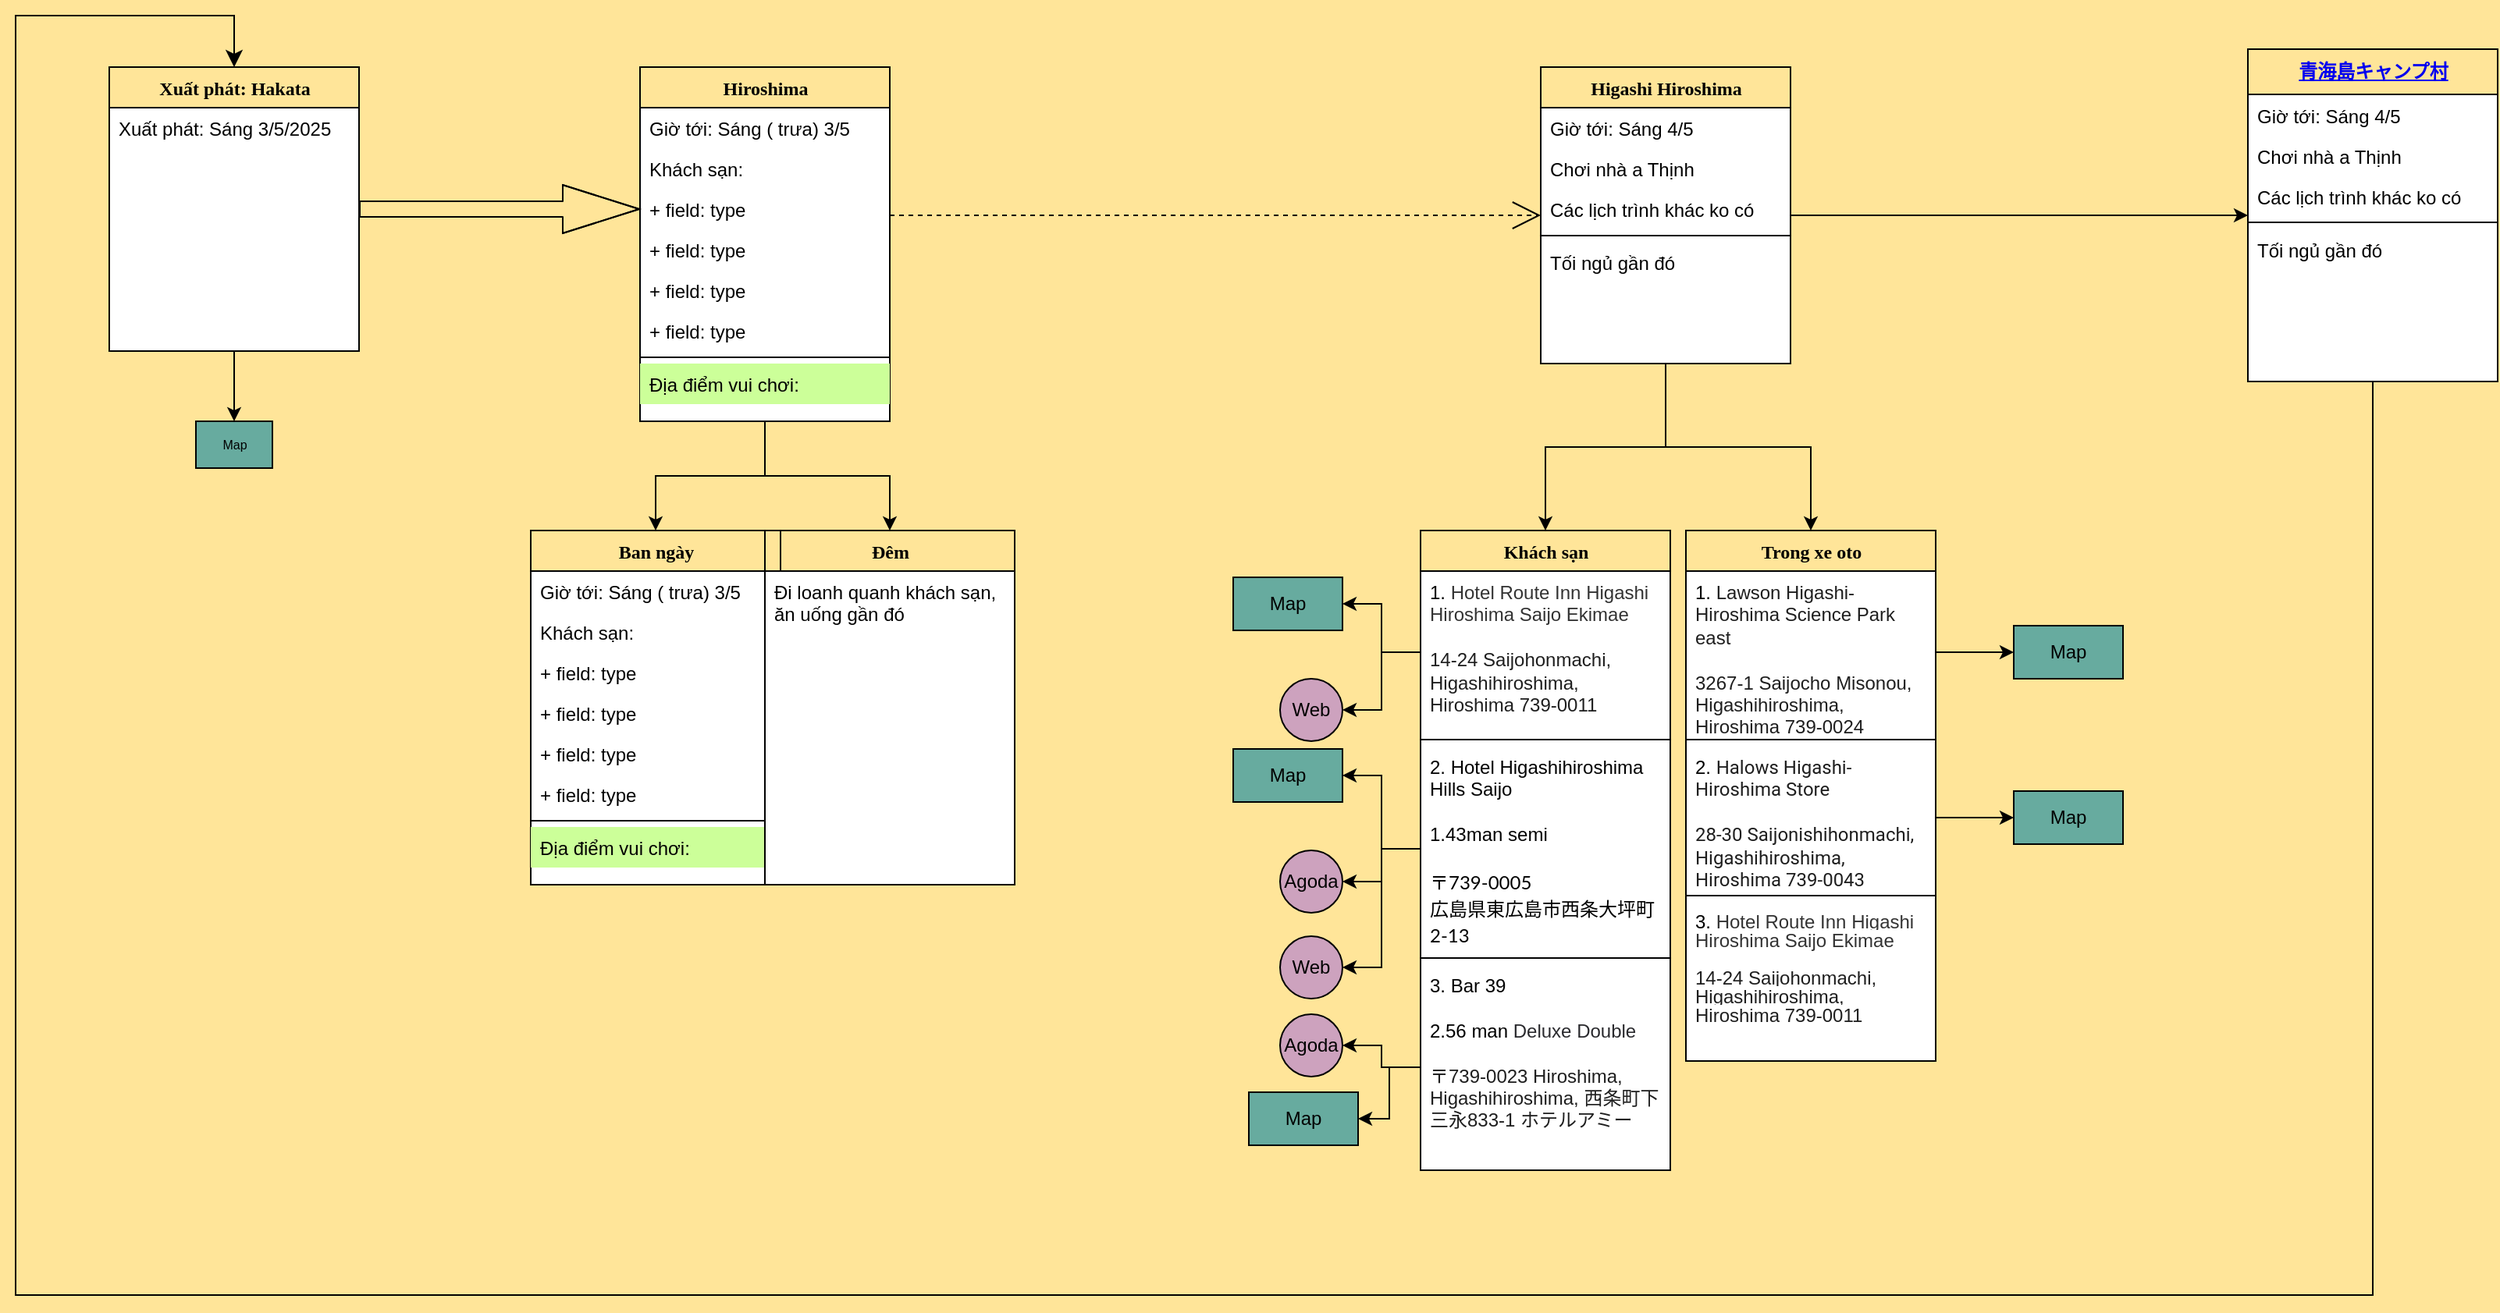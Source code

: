 <mxfile version="26.2.14">
  <diagram name="Page-1" id="9f46799a-70d6-7492-0946-bef42562c5a5">
    <mxGraphModel dx="1568" dy="2512" grid="1" gridSize="10" guides="1" tooltips="1" connect="1" arrows="1" fold="1" page="1" pageScale="1" pageWidth="1654" pageHeight="1169" background="#FFE599" math="0" shadow="0">
      <root>
        <mxCell id="0" />
        <mxCell id="1" parent="0" />
        <mxCell id="JoN7KsLRaaK6xxKw_jyw-68" value="" style="edgeStyle=orthogonalEdgeStyle;rounded=0;orthogonalLoop=1;jettySize=auto;html=1;entryX=0.5;entryY=1;entryDx=0;entryDy=0;" parent="1" source="78961159f06e98e8-17" target="JoN7KsLRaaK6xxKw_jyw-71" edge="1">
          <mxGeometry relative="1" as="geometry">
            <mxPoint x="-59.947" y="406" as="targetPoint" />
            <Array as="points">
              <mxPoint x="170" y="300" />
              <mxPoint x="170" y="300" />
            </Array>
          </mxGeometry>
        </mxCell>
        <mxCell id="78961159f06e98e8-17" value="Xuất phát: Hakata" style="swimlane;html=1;fontStyle=1;align=center;verticalAlign=top;childLayout=stackLayout;horizontal=1;startSize=26;horizontalStack=0;resizeParent=1;resizeLast=0;collapsible=1;marginBottom=0;swimlaneFillColor=#ffffff;rounded=0;shadow=0;comic=0;labelBackgroundColor=none;strokeWidth=1;fillColor=none;fontFamily=Verdana;fontSize=12" parent="1" vertex="1">
          <mxGeometry x="90" y="83" width="160" height="182" as="geometry" />
        </mxCell>
        <mxCell id="78961159f06e98e8-21" value="Xuất phát: Sáng 3/5/2025" style="text;html=1;strokeColor=none;fillColor=none;align=left;verticalAlign=top;spacingLeft=4;spacingRight=4;whiteSpace=wrap;overflow=hidden;rotatable=0;points=[[0,0.5],[1,0.5]];portConstraint=eastwest;" parent="78961159f06e98e8-17" vertex="1">
          <mxGeometry y="26" width="160" height="26" as="geometry" />
        </mxCell>
        <mxCell id="78961159f06e98e8-122" style="edgeStyle=elbowEdgeStyle;html=1;labelBackgroundColor=none;startFill=0;startSize=8;endArrow=open;endFill=0;endSize=16;fontFamily=Verdana;fontSize=12;elbow=vertical;dashed=1;" parent="1" source="78961159f06e98e8-30" target="78961159f06e98e8-43" edge="1">
          <mxGeometry relative="1" as="geometry" />
        </mxCell>
        <mxCell id="JoN7KsLRaaK6xxKw_jyw-14" value="" style="edgeStyle=orthogonalEdgeStyle;rounded=0;orthogonalLoop=1;jettySize=auto;html=1;" parent="1" source="78961159f06e98e8-30" target="JoN7KsLRaaK6xxKw_jyw-5" edge="1">
          <mxGeometry relative="1" as="geometry" />
        </mxCell>
        <mxCell id="JoN7KsLRaaK6xxKw_jyw-24" value="" style="edgeStyle=orthogonalEdgeStyle;rounded=0;orthogonalLoop=1;jettySize=auto;html=1;" parent="1" source="78961159f06e98e8-30" target="JoN7KsLRaaK6xxKw_jyw-15" edge="1">
          <mxGeometry relative="1" as="geometry" />
        </mxCell>
        <mxCell id="78961159f06e98e8-30" value="Hiroshima" style="swimlane;html=1;fontStyle=1;align=center;verticalAlign=top;childLayout=stackLayout;horizontal=1;startSize=26;horizontalStack=0;resizeParent=1;resizeLast=0;collapsible=1;marginBottom=0;swimlaneFillColor=#ffffff;rounded=0;shadow=0;comic=0;labelBackgroundColor=none;strokeWidth=1;fillColor=none;fontFamily=Verdana;fontSize=12" parent="1" vertex="1">
          <mxGeometry x="430" y="83" width="160" height="227" as="geometry" />
        </mxCell>
        <mxCell id="78961159f06e98e8-31" value="Giờ tới: Sáng ( trưa) 3/5&lt;div&gt;&lt;br&gt;&lt;/div&gt;" style="text;html=1;strokeColor=none;fillColor=none;align=left;verticalAlign=top;spacingLeft=4;spacingRight=4;whiteSpace=wrap;overflow=hidden;rotatable=0;points=[[0,0.5],[1,0.5]];portConstraint=eastwest;" parent="78961159f06e98e8-30" vertex="1">
          <mxGeometry y="26" width="160" height="26" as="geometry" />
        </mxCell>
        <mxCell id="78961159f06e98e8-32" value="Khách sạn:" style="text;html=1;strokeColor=none;fillColor=none;align=left;verticalAlign=top;spacingLeft=4;spacingRight=4;whiteSpace=wrap;overflow=hidden;rotatable=0;points=[[0,0.5],[1,0.5]];portConstraint=eastwest;" parent="78961159f06e98e8-30" vertex="1">
          <mxGeometry y="52" width="160" height="26" as="geometry" />
        </mxCell>
        <mxCell id="78961159f06e98e8-33" value="+ field: type" style="text;html=1;strokeColor=none;fillColor=none;align=left;verticalAlign=top;spacingLeft=4;spacingRight=4;whiteSpace=wrap;overflow=hidden;rotatable=0;points=[[0,0.5],[1,0.5]];portConstraint=eastwest;" parent="78961159f06e98e8-30" vertex="1">
          <mxGeometry y="78" width="160" height="26" as="geometry" />
        </mxCell>
        <mxCell id="78961159f06e98e8-34" value="+ field: type" style="text;html=1;strokeColor=none;fillColor=none;align=left;verticalAlign=top;spacingLeft=4;spacingRight=4;whiteSpace=wrap;overflow=hidden;rotatable=0;points=[[0,0.5],[1,0.5]];portConstraint=eastwest;" parent="78961159f06e98e8-30" vertex="1">
          <mxGeometry y="104" width="160" height="26" as="geometry" />
        </mxCell>
        <mxCell id="78961159f06e98e8-36" value="+ field: type" style="text;html=1;strokeColor=none;fillColor=none;align=left;verticalAlign=top;spacingLeft=4;spacingRight=4;whiteSpace=wrap;overflow=hidden;rotatable=0;points=[[0,0.5],[1,0.5]];portConstraint=eastwest;" parent="78961159f06e98e8-30" vertex="1">
          <mxGeometry y="130" width="160" height="26" as="geometry" />
        </mxCell>
        <mxCell id="78961159f06e98e8-37" value="+ field: type" style="text;html=1;strokeColor=none;fillColor=none;align=left;verticalAlign=top;spacingLeft=4;spacingRight=4;whiteSpace=wrap;overflow=hidden;rotatable=0;points=[[0,0.5],[1,0.5]];portConstraint=eastwest;" parent="78961159f06e98e8-30" vertex="1">
          <mxGeometry y="156" width="160" height="26" as="geometry" />
        </mxCell>
        <mxCell id="78961159f06e98e8-38" value="" style="line;html=1;strokeWidth=1;fillColor=none;align=left;verticalAlign=middle;spacingTop=-1;spacingLeft=3;spacingRight=3;rotatable=0;labelPosition=right;points=[];portConstraint=eastwest;" parent="78961159f06e98e8-30" vertex="1">
          <mxGeometry y="182" width="160" height="8" as="geometry" />
        </mxCell>
        <mxCell id="78961159f06e98e8-39" value="Địa điểm vui chơi:" style="text;html=1;strokeColor=none;fillColor=#CCFF99;align=left;verticalAlign=top;spacingLeft=4;spacingRight=4;whiteSpace=wrap;overflow=hidden;rotatable=0;points=[[0,0.5],[1,0.5]];portConstraint=eastwest;shadow=0;" parent="78961159f06e98e8-30" vertex="1">
          <mxGeometry y="190" width="160" height="26" as="geometry" />
        </mxCell>
        <mxCell id="JoN7KsLRaaK6xxKw_jyw-35" value="" style="edgeStyle=orthogonalEdgeStyle;rounded=0;orthogonalLoop=1;jettySize=auto;html=1;" parent="1" source="78961159f06e98e8-43" target="JoN7KsLRaaK6xxKw_jyw-28" edge="1">
          <mxGeometry relative="1" as="geometry" />
        </mxCell>
        <mxCell id="JoN7KsLRaaK6xxKw_jyw-37" value="" style="edgeStyle=orthogonalEdgeStyle;rounded=0;orthogonalLoop=1;jettySize=auto;html=1;entryX=0.5;entryY=0;entryDx=0;entryDy=0;" parent="1" source="78961159f06e98e8-43" target="JoN7KsLRaaK6xxKw_jyw-38" edge="1">
          <mxGeometry relative="1" as="geometry">
            <mxPoint x="1270" y="410" as="targetPoint" />
          </mxGeometry>
        </mxCell>
        <mxCell id="JoN7KsLRaaK6xxKw_jyw-66" value="" style="edgeStyle=orthogonalEdgeStyle;rounded=0;orthogonalLoop=1;jettySize=auto;html=1;" parent="1" source="78961159f06e98e8-43" target="JoN7KsLRaaK6xxKw_jyw-60" edge="1">
          <mxGeometry relative="1" as="geometry" />
        </mxCell>
        <mxCell id="78961159f06e98e8-43" value="Higashi Hiroshima" style="swimlane;html=1;fontStyle=1;align=center;verticalAlign=top;childLayout=stackLayout;horizontal=1;startSize=26;horizontalStack=0;resizeParent=1;resizeLast=0;collapsible=1;marginBottom=0;swimlaneFillColor=#ffffff;rounded=0;shadow=0;comic=0;labelBackgroundColor=none;strokeWidth=1;fillColor=none;fontFamily=Verdana;fontSize=12" parent="1" vertex="1">
          <mxGeometry x="1007" y="83" width="160" height="190" as="geometry">
            <mxRectangle x="1007" y="83" width="150" height="30" as="alternateBounds" />
          </mxGeometry>
        </mxCell>
        <mxCell id="78961159f06e98e8-44" value="Giờ tới: Sáng 4/5" style="text;html=1;strokeColor=none;fillColor=none;align=left;verticalAlign=top;spacingLeft=4;spacingRight=4;whiteSpace=wrap;overflow=hidden;rotatable=0;points=[[0,0.5],[1,0.5]];portConstraint=eastwest;" parent="78961159f06e98e8-43" vertex="1">
          <mxGeometry y="26" width="160" height="26" as="geometry" />
        </mxCell>
        <UserObject label="Chơi nhà a Thịnh" link="https://www.google.co.jp/maps/place/Saijocho+Misonou,+Higashihiroshima,+Hiroshima+739-0024/@34.402,132.742,122m/data=!3m1!1e3!4m6!3m5!1s0x35506f763e3abc51:0x7994c2b60218ba3d!8m2!3d34.405!4d132.75!16s%2Fg%2F1pxxwy7wf?authuser=0&amp;hl=en&amp;entry=ttu&amp;g_ep=EgoyMDI1MDQyMy4wIKXMDSoASAFQAw%3D%3D" id="78961159f06e98e8-45">
          <mxCell style="text;html=1;strokeColor=none;fillColor=none;align=left;verticalAlign=top;spacingLeft=4;spacingRight=4;whiteSpace=wrap;overflow=hidden;rotatable=0;points=[[0,0.5],[1,0.5]];portConstraint=eastwest;" parent="78961159f06e98e8-43" vertex="1">
            <mxGeometry y="52" width="160" height="26" as="geometry" />
          </mxCell>
        </UserObject>
        <mxCell id="78961159f06e98e8-49" value="Các lịch trình khác ko có" style="text;html=1;strokeColor=none;fillColor=none;align=left;verticalAlign=top;spacingLeft=4;spacingRight=4;whiteSpace=wrap;overflow=hidden;rotatable=0;points=[[0,0.5],[1,0.5]];portConstraint=eastwest;" parent="78961159f06e98e8-43" vertex="1">
          <mxGeometry y="78" width="160" height="26" as="geometry" />
        </mxCell>
        <mxCell id="78961159f06e98e8-51" value="" style="line;html=1;strokeWidth=1;fillColor=none;align=left;verticalAlign=middle;spacingTop=-1;spacingLeft=3;spacingRight=3;rotatable=0;labelPosition=right;points=[];portConstraint=eastwest;" parent="78961159f06e98e8-43" vertex="1">
          <mxGeometry y="104" width="160" height="8" as="geometry" />
        </mxCell>
        <mxCell id="JoN7KsLRaaK6xxKw_jyw-26" value="Tối ngủ gần đó" style="text;html=1;strokeColor=none;fillColor=none;align=left;verticalAlign=top;spacingLeft=4;spacingRight=4;whiteSpace=wrap;overflow=hidden;rotatable=0;points=[[0,0.5],[1,0.5]];portConstraint=eastwest;" parent="78961159f06e98e8-43" vertex="1">
          <mxGeometry y="112" width="160" height="26" as="geometry" />
        </mxCell>
        <mxCell id="78961159f06e98e8-121" style="edgeStyle=elbowEdgeStyle;html=1;labelBackgroundColor=none;startFill=0;startSize=8;endArrow=diamondThin;endFill=0;endSize=16;fontFamily=Verdana;fontSize=12;elbow=vertical;shape=flexArrow;" parent="1" source="78961159f06e98e8-17" target="78961159f06e98e8-30" edge="1">
          <mxGeometry relative="1" as="geometry">
            <mxPoint x="250" y="259.882" as="sourcePoint" />
          </mxGeometry>
        </mxCell>
        <mxCell id="JoN7KsLRaaK6xxKw_jyw-5" value="Ban ngày" style="swimlane;html=1;fontStyle=1;align=center;verticalAlign=top;childLayout=stackLayout;horizontal=1;startSize=26;horizontalStack=0;resizeParent=1;resizeLast=0;collapsible=1;marginBottom=0;swimlaneFillColor=#ffffff;rounded=0;shadow=0;comic=0;labelBackgroundColor=none;strokeWidth=1;fillColor=none;fontFamily=Verdana;fontSize=12" parent="1" vertex="1">
          <mxGeometry x="360" y="380" width="160" height="227" as="geometry" />
        </mxCell>
        <mxCell id="JoN7KsLRaaK6xxKw_jyw-6" value="Giờ tới: Sáng ( trưa) 3/5&lt;div&gt;&lt;br&gt;&lt;/div&gt;" style="text;html=1;strokeColor=none;fillColor=none;align=left;verticalAlign=top;spacingLeft=4;spacingRight=4;whiteSpace=wrap;overflow=hidden;rotatable=0;points=[[0,0.5],[1,0.5]];portConstraint=eastwest;" parent="JoN7KsLRaaK6xxKw_jyw-5" vertex="1">
          <mxGeometry y="26" width="160" height="26" as="geometry" />
        </mxCell>
        <mxCell id="JoN7KsLRaaK6xxKw_jyw-7" value="Khách sạn:" style="text;html=1;strokeColor=none;fillColor=none;align=left;verticalAlign=top;spacingLeft=4;spacingRight=4;whiteSpace=wrap;overflow=hidden;rotatable=0;points=[[0,0.5],[1,0.5]];portConstraint=eastwest;" parent="JoN7KsLRaaK6xxKw_jyw-5" vertex="1">
          <mxGeometry y="52" width="160" height="26" as="geometry" />
        </mxCell>
        <mxCell id="JoN7KsLRaaK6xxKw_jyw-8" value="+ field: type" style="text;html=1;strokeColor=none;fillColor=none;align=left;verticalAlign=top;spacingLeft=4;spacingRight=4;whiteSpace=wrap;overflow=hidden;rotatable=0;points=[[0,0.5],[1,0.5]];portConstraint=eastwest;" parent="JoN7KsLRaaK6xxKw_jyw-5" vertex="1">
          <mxGeometry y="78" width="160" height="26" as="geometry" />
        </mxCell>
        <mxCell id="JoN7KsLRaaK6xxKw_jyw-9" value="+ field: type" style="text;html=1;strokeColor=none;fillColor=none;align=left;verticalAlign=top;spacingLeft=4;spacingRight=4;whiteSpace=wrap;overflow=hidden;rotatable=0;points=[[0,0.5],[1,0.5]];portConstraint=eastwest;" parent="JoN7KsLRaaK6xxKw_jyw-5" vertex="1">
          <mxGeometry y="104" width="160" height="26" as="geometry" />
        </mxCell>
        <mxCell id="JoN7KsLRaaK6xxKw_jyw-10" value="+ field: type" style="text;html=1;strokeColor=none;fillColor=none;align=left;verticalAlign=top;spacingLeft=4;spacingRight=4;whiteSpace=wrap;overflow=hidden;rotatable=0;points=[[0,0.5],[1,0.5]];portConstraint=eastwest;" parent="JoN7KsLRaaK6xxKw_jyw-5" vertex="1">
          <mxGeometry y="130" width="160" height="26" as="geometry" />
        </mxCell>
        <mxCell id="JoN7KsLRaaK6xxKw_jyw-11" value="+ field: type" style="text;html=1;strokeColor=none;fillColor=none;align=left;verticalAlign=top;spacingLeft=4;spacingRight=4;whiteSpace=wrap;overflow=hidden;rotatable=0;points=[[0,0.5],[1,0.5]];portConstraint=eastwest;" parent="JoN7KsLRaaK6xxKw_jyw-5" vertex="1">
          <mxGeometry y="156" width="160" height="26" as="geometry" />
        </mxCell>
        <mxCell id="JoN7KsLRaaK6xxKw_jyw-12" value="" style="line;html=1;strokeWidth=1;fillColor=none;align=left;verticalAlign=middle;spacingTop=-1;spacingLeft=3;spacingRight=3;rotatable=0;labelPosition=right;points=[];portConstraint=eastwest;" parent="JoN7KsLRaaK6xxKw_jyw-5" vertex="1">
          <mxGeometry y="182" width="160" height="8" as="geometry" />
        </mxCell>
        <mxCell id="JoN7KsLRaaK6xxKw_jyw-13" value="Địa điểm vui chơi:" style="text;html=1;strokeColor=none;fillColor=#CCFF99;align=left;verticalAlign=top;spacingLeft=4;spacingRight=4;whiteSpace=wrap;overflow=hidden;rotatable=0;points=[[0,0.5],[1,0.5]];portConstraint=eastwest;shadow=0;" parent="JoN7KsLRaaK6xxKw_jyw-5" vertex="1">
          <mxGeometry y="190" width="160" height="26" as="geometry" />
        </mxCell>
        <mxCell id="JoN7KsLRaaK6xxKw_jyw-15" value="Đêm" style="swimlane;html=1;fontStyle=1;align=center;verticalAlign=top;childLayout=stackLayout;horizontal=1;startSize=26;horizontalStack=0;resizeParent=1;resizeLast=0;collapsible=1;marginBottom=0;swimlaneFillColor=#ffffff;rounded=0;shadow=0;comic=0;labelBackgroundColor=none;strokeWidth=1;fillColor=none;fontFamily=Verdana;fontSize=12" parent="1" vertex="1">
          <mxGeometry x="510" y="380" width="160" height="227" as="geometry" />
        </mxCell>
        <mxCell id="JoN7KsLRaaK6xxKw_jyw-16" value="&lt;div&gt;Đi loanh quanh khách sạn, ăn uống gần đó&lt;/div&gt;" style="text;html=1;strokeColor=none;fillColor=none;align=left;verticalAlign=top;spacingLeft=4;spacingRight=4;whiteSpace=wrap;overflow=hidden;rotatable=0;points=[[0,0.5],[1,0.5]];portConstraint=eastwest;" parent="JoN7KsLRaaK6xxKw_jyw-15" vertex="1">
          <mxGeometry y="26" width="160" height="94" as="geometry" />
        </mxCell>
        <mxCell id="JoN7KsLRaaK6xxKw_jyw-28" value="Khách sạn" style="swimlane;html=1;fontStyle=1;align=center;verticalAlign=top;childLayout=stackLayout;horizontal=1;startSize=26;horizontalStack=0;resizeParent=1;resizeLast=0;collapsible=1;marginBottom=0;swimlaneFillColor=#ffffff;rounded=0;shadow=0;comic=0;labelBackgroundColor=none;strokeWidth=1;fillColor=none;fontFamily=Verdana;fontSize=12" parent="1" vertex="1">
          <mxGeometry x="930" y="380" width="160" height="410" as="geometry" />
        </mxCell>
        <mxCell id="JoN7KsLRaaK6xxKw_jyw-29" value="1.&amp;nbsp;&lt;span style=&quot;background-color: light-dark(rgb(255, 255, 255), rgb(18, 18, 18)); color: light-dark(rgb(51, 51, 51), rgb(193, 193, 193));&quot;&gt;Hotel Route Inn Higashi Hiroshima Saijo Ekimae&lt;/span&gt;&lt;div&gt;&lt;span style=&quot;background-color: rgb(255, 255, 255); color: rgb(31, 31, 31);&quot;&gt;&lt;font&gt;&lt;br&gt;&lt;/font&gt;&lt;/span&gt;&lt;/div&gt;&lt;div&gt;&lt;span style=&quot;background-color: rgb(255, 255, 255); color: rgb(31, 31, 31);&quot;&gt;&lt;font&gt;14-24 Saijohonmachi, Higashihiroshima, Hiroshima 739-0011&lt;/font&gt;&lt;/span&gt;&lt;/div&gt;" style="text;html=1;strokeColor=none;fillColor=none;align=left;verticalAlign=top;spacingLeft=4;spacingRight=4;whiteSpace=wrap;overflow=hidden;rotatable=0;points=[[0,0.5],[1,0.5]];portConstraint=eastwest;" parent="JoN7KsLRaaK6xxKw_jyw-28" vertex="1">
          <mxGeometry y="26" width="160" height="104" as="geometry" />
        </mxCell>
        <mxCell id="JoN7KsLRaaK6xxKw_jyw-33" value="" style="line;html=1;strokeWidth=1;fillColor=none;align=left;verticalAlign=middle;spacingTop=-1;spacingLeft=3;spacingRight=3;rotatable=0;labelPosition=right;points=[];portConstraint=eastwest;" parent="JoN7KsLRaaK6xxKw_jyw-28" vertex="1">
          <mxGeometry y="130" width="160" height="8" as="geometry" />
        </mxCell>
        <mxCell id="OmoUH2IWQq69Jm8DR1YI-1" value="&lt;font style=&quot;background-color: light-dark(#ffffff, var(--ge-dark-color, #121212));&quot; face=&quot;Helvetica&quot;&gt;2.&amp;nbsp;&lt;span&gt;Hotel Higashihiroshima Hills Saijo&lt;/span&gt;&lt;/font&gt;&lt;div&gt;&lt;span style=&quot;background-color: light-dark(#ffffff, var(--ge-dark-color, #121212));&quot;&gt;&lt;font&gt;&lt;br&gt;&lt;/font&gt;&lt;/span&gt;&lt;/div&gt;&lt;div&gt;&lt;span style=&quot;background-color: light-dark(#ffffff, var(--ge-dark-color, #121212));&quot;&gt;&lt;font&gt;1.43man semi&lt;br&gt;&lt;/font&gt;&lt;/span&gt;&lt;div&gt;&lt;span style=&quot;background-color: light-dark(#ffffff, var(--ge-dark-color, #121212)); color: rgb(31, 31, 31);&quot;&gt;&lt;font face=&quot;Helvetica&quot;&gt;&lt;br&gt;&lt;/font&gt;&lt;/span&gt;&lt;/div&gt;&lt;div&gt;&lt;h3 style=&quot;padding: 0px; margin: 0px; box-sizing: border-box; font-weight: normal; font-family: Lato, &amp;quot;Noto Sans JP&amp;quot;, &amp;quot;ヒラギノ角ゴ ProN&amp;quot;, &amp;quot;Hiragino Kaku Gothic ProN&amp;quot;, メイリオ, Meiryo, &amp;quot;ＭＳ Ｐゴシック&amp;quot;, &amp;quot;MS PGothic&amp;quot;, sans-serif;&quot;&gt;&lt;span style=&quot;background-color: light-dark(#ffffff, var(--ge-dark-color, #121212));&quot;&gt;&lt;font style=&quot;font-size: 12px;&quot;&gt;〒739-0005&lt;br style=&quot;padding: 0px; margin: 0px; box-sizing: border-box;&quot;&gt;広島県東広島市西条大坪町2-13&lt;/font&gt;&lt;/span&gt;&lt;/h3&gt;&lt;/div&gt;&lt;/div&gt;" style="text;html=1;strokeColor=none;fillColor=none;align=left;verticalAlign=top;spacingLeft=4;spacingRight=4;whiteSpace=wrap;overflow=hidden;rotatable=0;points=[[0,0.5],[1,0.5]];portConstraint=eastwest;" parent="JoN7KsLRaaK6xxKw_jyw-28" vertex="1">
          <mxGeometry y="138" width="160" height="132" as="geometry" />
        </mxCell>
        <mxCell id="OmoUH2IWQq69Jm8DR1YI-11" value="" style="line;html=1;strokeWidth=1;fillColor=none;align=left;verticalAlign=middle;spacingTop=-1;spacingLeft=3;spacingRight=3;rotatable=0;labelPosition=right;points=[];portConstraint=eastwest;" parent="JoN7KsLRaaK6xxKw_jyw-28" vertex="1">
          <mxGeometry y="270" width="160" height="8" as="geometry" />
        </mxCell>
        <mxCell id="OmoUH2IWQq69Jm8DR1YI-8" value="&lt;font face=&quot;Helvetica&quot;&gt;3.&amp;nbsp;&lt;span style=&quot;background-color: rgb(255, 255, 255);&quot;&gt;Bar 39&lt;/span&gt;&lt;/font&gt;&lt;div&gt;&lt;font face=&quot;Helvetica&quot;&gt;&lt;br&gt;&lt;/font&gt;&lt;/div&gt;&lt;div&gt;&lt;font face=&quot;Helvetica&quot;&gt;2.56 man&amp;nbsp;&lt;/font&gt;&lt;span style=&quot;background-color: rgb(255, 255, 255); color: rgb(42, 42, 46);&quot;&gt;Deluxe Double&lt;/span&gt;&lt;/div&gt;&lt;div&gt;&lt;font color=&quot;#2a2a2e&quot;&gt;&lt;br&gt;&lt;/font&gt;&lt;div&gt;&lt;font color=&quot;#1f1f1f&quot;&gt;〒739-0023 Hiroshima, Higashihiroshima, 西条町下三永833-1 ホテルアミー&lt;/font&gt;&lt;/div&gt;&lt;/div&gt;" style="text;html=1;strokeColor=none;fillColor=none;align=left;verticalAlign=top;spacingLeft=4;spacingRight=4;whiteSpace=wrap;overflow=hidden;rotatable=0;points=[[0,0.5],[1,0.5]];portConstraint=eastwest;" parent="JoN7KsLRaaK6xxKw_jyw-28" vertex="1">
          <mxGeometry y="278" width="160" height="132" as="geometry" />
        </mxCell>
        <mxCell id="JoN7KsLRaaK6xxKw_jyw-38" value="Trong xe oto" style="swimlane;html=1;fontStyle=1;align=center;verticalAlign=top;childLayout=stackLayout;horizontal=1;startSize=26;horizontalStack=0;resizeParent=1;resizeLast=0;collapsible=1;marginBottom=0;swimlaneFillColor=#ffffff;rounded=0;shadow=0;comic=0;labelBackgroundColor=none;strokeWidth=1;fillColor=none;fontFamily=Verdana;fontSize=12" parent="1" vertex="1">
          <mxGeometry x="1100" y="380" width="160" height="340" as="geometry" />
        </mxCell>
        <mxCell id="JoN7KsLRaaK6xxKw_jyw-39" value="&lt;font face=&quot;Helvetica&quot;&gt;1.&amp;nbsp;&lt;span style=&quot;background-color: light-dark(rgb(255, 255, 255), rgb(18, 18, 18)); color: light-dark(rgb(31, 31, 31), rgb(210, 210, 210));&quot;&gt;Lawson Higashi-Hiroshima Science Park east&lt;/span&gt;&lt;/font&gt;&lt;div&gt;&lt;font face=&quot;Helvetica&quot;&gt;&lt;span style=&quot;background-color: light-dark(rgb(255, 255, 255), rgb(18, 18, 18));&quot;&gt;&lt;font color=&quot;#1f1f1f&quot;&gt;&lt;br&gt;&lt;/font&gt;&lt;/span&gt;&lt;/font&gt;&lt;/div&gt;&lt;div&gt;&lt;font face=&quot;Helvetica&quot;&gt;&lt;span style=&quot;background-color: light-dark(rgb(255, 255, 255), rgb(18, 18, 18));&quot;&gt;&lt;font color=&quot;#1f1f1f&quot;&gt;3267-1 Saijocho Misonou, Higashihiroshima, Hiroshima 739-0024&lt;/font&gt;&lt;/span&gt;&lt;/font&gt;&lt;/div&gt;" style="text;html=1;strokeColor=none;fillColor=none;align=left;verticalAlign=top;spacingLeft=4;spacingRight=4;whiteSpace=wrap;overflow=hidden;rotatable=0;points=[[0,0.5],[1,0.5]];portConstraint=eastwest;" parent="JoN7KsLRaaK6xxKw_jyw-38" vertex="1">
          <mxGeometry y="26" width="160" height="104" as="geometry" />
        </mxCell>
        <mxCell id="JoN7KsLRaaK6xxKw_jyw-43" value="" style="line;html=1;strokeWidth=1;fillColor=none;align=left;verticalAlign=middle;spacingTop=-1;spacingLeft=3;spacingRight=3;rotatable=0;labelPosition=right;points=[];portConstraint=eastwest;" parent="JoN7KsLRaaK6xxKw_jyw-38" vertex="1">
          <mxGeometry y="130" width="160" height="8" as="geometry" />
        </mxCell>
        <mxCell id="JoN7KsLRaaK6xxKw_jyw-44" value="&lt;font&gt;2.&amp;nbsp;&lt;/font&gt;&lt;span style=&quot;background-color: rgb(255, 255, 255); color: rgb(31, 31, 31); font-family: &amp;quot;Google Sans&amp;quot;, Roboto, Arial, sans-serif;&quot;&gt;Halows Higashi-Hiroshima Store&lt;/span&gt;&lt;div&gt;&lt;span style=&quot;background-color: rgb(255, 255, 255); color: rgb(31, 31, 31);&quot;&gt;&lt;font face=&quot;Google Sans, Roboto, Arial, sans-serif&quot; color=&quot;#1f1f1f&quot;&gt;&lt;br&gt;&lt;/font&gt;&lt;/span&gt;&lt;/div&gt;&lt;div&gt;&lt;span style=&quot;background-color: rgb(255, 255, 255); color: rgb(31, 31, 31);&quot;&gt;&lt;font face=&quot;Google Sans, Roboto, Arial, sans-serif&quot; color=&quot;#1f1f1f&quot;&gt;28-30 Saijonishihonmachi, Higashihiroshima, Hiroshima 739-0043&lt;/font&gt;&lt;/span&gt;&lt;/div&gt;" style="text;html=1;strokeColor=none;fillColor=none;align=left;verticalAlign=top;spacingLeft=4;spacingRight=4;whiteSpace=wrap;overflow=hidden;rotatable=0;points=[[0,0.5],[1,0.5]];portConstraint=eastwest;" parent="JoN7KsLRaaK6xxKw_jyw-38" vertex="1">
          <mxGeometry y="138" width="160" height="92" as="geometry" />
        </mxCell>
        <mxCell id="JoN7KsLRaaK6xxKw_jyw-58" value="" style="line;html=1;strokeWidth=1;fillColor=none;align=left;verticalAlign=middle;spacingTop=-1;spacingLeft=3;spacingRight=3;rotatable=0;labelPosition=right;points=[];portConstraint=eastwest;" parent="JoN7KsLRaaK6xxKw_jyw-38" vertex="1">
          <mxGeometry y="230" width="160" height="8" as="geometry" />
        </mxCell>
        <mxCell id="JoN7KsLRaaK6xxKw_jyw-57" value="&lt;div style=&quot;line-height: 100%;&quot;&gt;&lt;font&gt;3.&amp;nbsp;&lt;/font&gt;&lt;span style=&quot;background-color: light-dark(rgb(255, 255, 255), rgb(18, 18, 18)); color: light-dark(rgb(51, 51, 51), rgb(193, 193, 193));&quot;&gt;Hotel Route Inn Higashi Hiroshima Saijo Ekimae&lt;/span&gt;&lt;div&gt;&lt;span style=&quot;background-color: rgb(255, 255, 255); color: rgb(31, 31, 31);&quot;&gt;&lt;font color=&quot;#1f1f1f&quot;&gt;&lt;br&gt;&lt;/font&gt;&lt;/span&gt;&lt;/div&gt;&lt;div&gt;&lt;span style=&quot;background-color: rgb(255, 255, 255); color: rgb(31, 31, 31);&quot;&gt;&lt;font color=&quot;#1f1f1f&quot;&gt;14-24 Saijohonmachi, Higashihiroshima, Hiroshima 739-0011&lt;/font&gt;&lt;/span&gt;&lt;/div&gt;&lt;/div&gt;" style="text;html=1;strokeColor=none;fillColor=none;align=left;verticalAlign=top;spacingLeft=4;spacingRight=4;whiteSpace=wrap;overflow=hidden;rotatable=0;points=[[0,0.5],[1,0.5]];portConstraint=eastwest;" parent="JoN7KsLRaaK6xxKw_jyw-38" vertex="1">
          <mxGeometry y="238" width="160" height="102" as="geometry" />
        </mxCell>
        <mxCell id="JoN7KsLRaaK6xxKw_jyw-60" value="&lt;a href=&quot;https://www.google.co.jp/maps/place/%E9%9D%92%E6%B5%B7%E5%B3%B6%E3%82%AD%E3%83%A3%E3%83%B3%E3%83%97%E6%9D%91/@34.427,131.222,165m/data=!3m1!1e3!4m10!3m9!1s0x354359131a9f1bb5:0x4dac85babc166edd!5m3!1s2025-05-04!4m1!1i2!8m2!3d34.427!4d131.222!16s%2Fg%2F1tknyl1v?authuser=0&amp;amp;hl=en&amp;amp;entry=ttu&amp;amp;g_ep=EgoyMDI1MDQyMy4wIKXMDSoASAFQAw%3D%3D&quot;&gt;青海島キャンプ村&lt;/a&gt;" style="swimlane;fontStyle=1;align=center;verticalAlign=top;childLayout=stackLayout;horizontal=1;startSize=29;horizontalStack=0;resizeParent=1;resizeLast=0;collapsible=1;marginBottom=0;swimlaneFillColor=#ffffff;rounded=0;shadow=0;comic=0;labelBackgroundColor=none;strokeWidth=1;fillColor=none;fontFamily=Verdana;fontSize=12;direction=east;html=1;" parent="1" vertex="1">
          <mxGeometry x="1460" y="71.5" width="160" height="213" as="geometry">
            <mxRectangle x="1460" y="71.5" width="140" height="50" as="alternateBounds" />
          </mxGeometry>
        </mxCell>
        <mxCell id="JoN7KsLRaaK6xxKw_jyw-61" value="Giờ tới: Sáng 4/5" style="text;html=1;strokeColor=none;fillColor=none;align=left;verticalAlign=top;spacingLeft=4;spacingRight=4;whiteSpace=wrap;overflow=hidden;rotatable=0;points=[[0,0.5],[1,0.5]];portConstraint=eastwest;" parent="JoN7KsLRaaK6xxKw_jyw-60" vertex="1">
          <mxGeometry y="29" width="160" height="26" as="geometry" />
        </mxCell>
        <mxCell id="JoN7KsLRaaK6xxKw_jyw-62" value="Chơi nhà a Thịnh" style="text;html=1;strokeColor=none;fillColor=none;align=left;verticalAlign=top;spacingLeft=4;spacingRight=4;whiteSpace=wrap;overflow=hidden;rotatable=0;points=[[0,0.5],[1,0.5]];portConstraint=eastwest;" parent="JoN7KsLRaaK6xxKw_jyw-60" vertex="1">
          <mxGeometry y="55" width="160" height="26" as="geometry" />
        </mxCell>
        <mxCell id="JoN7KsLRaaK6xxKw_jyw-63" value="Các lịch trình khác ko có" style="text;html=1;strokeColor=none;fillColor=none;align=left;verticalAlign=top;spacingLeft=4;spacingRight=4;whiteSpace=wrap;overflow=hidden;rotatable=0;points=[[0,0.5],[1,0.5]];portConstraint=eastwest;" parent="JoN7KsLRaaK6xxKw_jyw-60" vertex="1">
          <mxGeometry y="81" width="160" height="26" as="geometry" />
        </mxCell>
        <mxCell id="JoN7KsLRaaK6xxKw_jyw-64" value="" style="line;html=1;strokeWidth=1;fillColor=none;align=left;verticalAlign=middle;spacingTop=-1;spacingLeft=3;spacingRight=3;rotatable=0;labelPosition=right;points=[];portConstraint=eastwest;" parent="JoN7KsLRaaK6xxKw_jyw-60" vertex="1">
          <mxGeometry y="107" width="160" height="8" as="geometry" />
        </mxCell>
        <mxCell id="JoN7KsLRaaK6xxKw_jyw-65" value="Tối ngủ gần đó" style="text;html=1;strokeColor=none;fillColor=none;align=left;verticalAlign=top;spacingLeft=4;spacingRight=4;whiteSpace=wrap;overflow=hidden;rotatable=0;points=[[0,0.5],[1,0.5]];portConstraint=eastwest;" parent="JoN7KsLRaaK6xxKw_jyw-60" vertex="1">
          <mxGeometry y="115" width="160" height="26" as="geometry" />
        </mxCell>
        <UserObject label="Map" link="https://www.google.co.jp/maps/dir/%E3%80%92812-0008+Fukuoka,+Hakata+Ward,+T%C5%8Dk%C5%8D,+2-ch%C5%8Dme%E2%88%9222%E2%88%9239+%E5%BE%A1%E9%A6%AC%E6%89%80%E3%83%93%E3%83%AB/HIROSHIMA+STATION+%E5%BA%83%E5%B3%B6/Hotel+Route+Inn+East+Hiroshima+Saijo+Station+%E3%83%9B%E3%83%86%E3%83%AB%E3%83%AB%E3%83%BC%E3%83%88%E3%82%A4%E3%83%B3+%E6%9D%B1%E5%BA%83%E5%B3%B6%E8%A5%BF%E6%9D%A1%E9%A7%85%E5%89%8D/Oumijima+Diving+Center+%E9%9D%92%E6%B5%B7%E5%B3%B6+%E3%83%80%E3%82%A4%E3%83%93%E3%83%B3%E3%82%B0+%E3%82%BB%E3%83%B3%E3%82%BF%E3%83%BC/%E5%BE%A1%E9%A6%AC%E6%89%80%E3%83%93%E3%83%AB/@34.077,131.157,145220m/data=!3m1!1e3!4m32!4m31!1m5!1m1!1s0x354191d2a6c049c5:0x7c4fa539d3bd2cab!2m2!1d130.43!2d33.595!1m5!1m1!1s0x355a9f53bc20533b:0x28413f32450be7eb!2m2!1d132.475!2d34.398!1m5!1m1!1s0x3550657903e41fe7:0x4afb68fbb75b8549!2m2!1d132.744!2d34.43!1m5!1m1!1s0x354359516ecc8c03:0xa2a4b7e6647dea8e!2m2!1d131.224!2d34.427!1m5!1m1!1s0x354191d2a6c049c5:0x7c4fa539d3bd2cab!2m2!1d130.43!2d33.595!3e0?authuser=0&amp;hl=en&amp;entry=ttu&amp;g_ep=EgoyMDI1MDQyMy4wIKXMDSoASAFQAw%3D%3D" id="JoN7KsLRaaK6xxKw_jyw-71">
          <mxCell style="text;html=1;align=center;verticalAlign=middle;whiteSpace=wrap;rounded=0;fillColor=#67AB9F;strokeColor=default;glass=0;shadow=0;textShadow=0;direction=west;fontSize=8;" parent="1" vertex="1">
            <mxGeometry x="145.5" y="310" width="49" height="30" as="geometry" />
          </mxCell>
        </UserObject>
        <UserObject label="Map" link="https://www.google.co.jp/maps/place/Lawson+Higashi-Hiroshima+Science+Park+east/@34.401,132.743,339m/data=!3m1!1e3!4m10!3m9!1s0x35506f1c0d09229d:0xc10e0d8745e64bb7!5m3!1s2025-05-04!4m1!1i2!8m2!3d34.401!4d132.743!16s%2Fg%2F11gn28lrq2?authuser=0&amp;hl=en&amp;entry=ttu&amp;g_ep=EgoyMDI1MDQyMy4wIKXMDSoASAFQAw%3D%3D" id="JoN7KsLRaaK6xxKw_jyw-78">
          <mxCell style="rounded=0;whiteSpace=wrap;html=1;fillColor=#67AB9F;" parent="1" vertex="1">
            <mxGeometry x="1310" y="441" width="70" height="34" as="geometry" />
          </mxCell>
        </UserObject>
        <mxCell id="JoN7KsLRaaK6xxKw_jyw-80" style="edgeStyle=orthogonalEdgeStyle;rounded=0;orthogonalLoop=1;jettySize=auto;html=1;exitX=1;exitY=0.5;exitDx=0;exitDy=0;entryX=0;entryY=0.5;entryDx=0;entryDy=0;" parent="1" source="JoN7KsLRaaK6xxKw_jyw-39" target="JoN7KsLRaaK6xxKw_jyw-78" edge="1">
          <mxGeometry relative="1" as="geometry" />
        </mxCell>
        <UserObject label="Map" link="https://www.google.co.jp/maps/place/Halows+Higashi-Hiroshima+Store/@34.426,132.739,339m/data=!3m1!1e3!4m10!3m9!1s0x3550657db27ad2bb:0x9a1aecfbfb4fa3d9!5m3!1s2025-05-04!4m1!1i2!8m2!3d34.427!4d132.74!16s%2Fg%2F11f1l35j75?authuser=0&amp;hl=en&amp;entry=ttu&amp;g_ep=EgoyMDI1MDQyMy4wIKXMDSoASAFQAw%3D%3D" id="JoN7KsLRaaK6xxKw_jyw-83">
          <mxCell style="rounded=0;whiteSpace=wrap;html=1;fillColor=#67AB9F;" parent="1" vertex="1">
            <mxGeometry x="1310" y="547" width="70" height="34" as="geometry" />
          </mxCell>
        </UserObject>
        <mxCell id="JoN7KsLRaaK6xxKw_jyw-84" style="edgeStyle=orthogonalEdgeStyle;rounded=0;orthogonalLoop=1;jettySize=auto;html=1;exitX=1;exitY=0.5;exitDx=0;exitDy=0;entryX=0;entryY=0.5;entryDx=0;entryDy=0;" parent="1" source="JoN7KsLRaaK6xxKw_jyw-44" target="JoN7KsLRaaK6xxKw_jyw-83" edge="1">
          <mxGeometry relative="1" as="geometry" />
        </mxCell>
        <UserObject label="Map" link="https://www.google.co.jp/maps/place/Hotel+Route+Inn+East+Hiroshima+Saijo+Station/@34.429,132.743,266m/data=!3m1!1e3!4m10!3m9!1s0x3550657903e41fe7:0x4afb68fbb75b8549!5m3!1s2025-05-04!4m1!1i2!8m2!3d34.43!4d132.744!16s%2Fg%2F11dxdn3zh0?authuser=0&amp;hl=en&amp;entry=ttu&amp;g_ep=EgoyMDI1MDQyMy4wIKXMDSoASAFQAw%3D%3D" id="JoN7KsLRaaK6xxKw_jyw-85">
          <mxCell style="rounded=0;whiteSpace=wrap;html=1;fillColor=#67AB9F;" parent="1" vertex="1">
            <mxGeometry x="810" y="410" width="70" height="34" as="geometry" />
          </mxCell>
        </UserObject>
        <mxCell id="JoN7KsLRaaK6xxKw_jyw-86" style="edgeStyle=orthogonalEdgeStyle;rounded=0;orthogonalLoop=1;jettySize=auto;html=1;exitX=0;exitY=0.5;exitDx=0;exitDy=0;entryX=1;entryY=0.5;entryDx=0;entryDy=0;" parent="1" source="JoN7KsLRaaK6xxKw_jyw-29" target="JoN7KsLRaaK6xxKw_jyw-85" edge="1">
          <mxGeometry relative="1" as="geometry" />
        </mxCell>
        <UserObject label="Web" link="https://halalbooking.com/en/p/283077?checkin=2025-05-04&amp;checkout=2025-05-05&amp;groups[]=2%2C1&amp;remember_search_params=true" id="JoN7KsLRaaK6xxKw_jyw-87">
          <mxCell style="ellipse;whiteSpace=wrap;html=1;aspect=fixed;fillColor=#CDA2BE;" parent="1" vertex="1">
            <mxGeometry x="840" y="475" width="40" height="40" as="geometry" />
          </mxCell>
        </UserObject>
        <mxCell id="JoN7KsLRaaK6xxKw_jyw-88" style="edgeStyle=orthogonalEdgeStyle;rounded=0;orthogonalLoop=1;jettySize=auto;html=1;exitX=0;exitY=0.5;exitDx=0;exitDy=0;entryX=1;entryY=0.5;entryDx=0;entryDy=0;" parent="1" source="JoN7KsLRaaK6xxKw_jyw-29" target="JoN7KsLRaaK6xxKw_jyw-87" edge="1">
          <mxGeometry relative="1" as="geometry" />
        </mxCell>
        <UserObject label="Map" link="https://www.google.co.jp/maps/place/Hotel+Higashi-Hiroshima+Hills+Saijo+shop+(formerly+hotels+Eagle)/@34.424,132.736,3653m/data=!3m1!1e3!4m20!1m8!2m7!1sHotels!5m4!5m3!1s2025-05-04!4m1!1i2!6e3!3m10!1s0x355065817c6459cd:0x2ced8d753bdc04db!5m3!1s2025-05-04!4m1!1i2!8m2!3d34.424!4d132.75!15sCgZIb3RlbHOSAR1qYXBhbmVzZV9zdHlsZV9idXNpbmVzc19ob3RlbKoBOhABKgoiBmhvdGVscygAMh4QASIainsixGVQ51rDIRxGAWYdQunD1rZjbCyu2qAyChACIgZob3RlbHPgAQA!16s%2Fg%2F1vlj_cgg?entry=ttu&amp;g_ep=EgoyMDI1MDQyMy4wIKXMDSoASAFQAw%3D%3D" id="OmoUH2IWQq69Jm8DR1YI-2">
          <mxCell style="rounded=0;whiteSpace=wrap;html=1;fillColor=#67AB9F;" parent="1" vertex="1">
            <mxGeometry x="810" y="520" width="70" height="34" as="geometry" />
          </mxCell>
        </UserObject>
        <UserObject label="Agoda" link="https://www.agoda.com/vi-vn/hotel-higashihiroshima-hills-saijo/hotel/higashihiroshima-jp.html?countryId=3&amp;finalPriceView=2&amp;isShowMobileAppPrice=false&amp;cid=1917614&amp;numberOfBedrooms=&amp;familyMode=false&amp;adults=2&amp;children=0&amp;rooms=1&amp;maxRooms=0&amp;checkIn=2025-05-4&amp;isCalendarCallout=false&amp;childAges=&amp;numberOfGuest=0&amp;missingChildAges=false&amp;travellerType=1&amp;showReviewSubmissionEntry=false&amp;currencyCode=JPY&amp;isFreeOccSearch=false&amp;tspTypes=3%2C8&amp;los=1&amp;searchrequestid=975b7974-3e19-4d31-9104-3946385a2311&amp;ds=V9WFqc2sA6UHraZE" id="OmoUH2IWQq69Jm8DR1YI-3">
          <mxCell style="ellipse;whiteSpace=wrap;html=1;aspect=fixed;fillColor=#CDA2BE;" parent="1" vertex="1">
            <mxGeometry x="840" y="585" width="40" height="40" as="geometry" />
          </mxCell>
        </UserObject>
        <mxCell id="OmoUH2IWQq69Jm8DR1YI-4" style="edgeStyle=orthogonalEdgeStyle;rounded=0;orthogonalLoop=1;jettySize=auto;html=1;exitX=0;exitY=0.5;exitDx=0;exitDy=0;entryX=1;entryY=0.5;entryDx=0;entryDy=0;" parent="1" source="OmoUH2IWQq69Jm8DR1YI-1" target="OmoUH2IWQq69Jm8DR1YI-2" edge="1">
          <mxGeometry relative="1" as="geometry" />
        </mxCell>
        <mxCell id="OmoUH2IWQq69Jm8DR1YI-5" style="edgeStyle=orthogonalEdgeStyle;rounded=0;orthogonalLoop=1;jettySize=auto;html=1;exitX=0;exitY=0.5;exitDx=0;exitDy=0;entryX=1;entryY=0.5;entryDx=0;entryDy=0;" parent="1" source="OmoUH2IWQq69Jm8DR1YI-1" target="OmoUH2IWQq69Jm8DR1YI-3" edge="1">
          <mxGeometry relative="1" as="geometry" />
        </mxCell>
        <UserObject label="Web" link="https://breezbay-group.com/higashihiroshima-hills/" id="OmoUH2IWQq69Jm8DR1YI-6">
          <mxCell style="ellipse;whiteSpace=wrap;html=1;aspect=fixed;fillColor=#CDA2BE;" parent="1" vertex="1">
            <mxGeometry x="840" y="640" width="40" height="40" as="geometry" />
          </mxCell>
        </UserObject>
        <mxCell id="OmoUH2IWQq69Jm8DR1YI-7" style="edgeStyle=orthogonalEdgeStyle;rounded=0;orthogonalLoop=1;jettySize=auto;html=1;exitX=0;exitY=0.5;exitDx=0;exitDy=0;entryX=1;entryY=0.5;entryDx=0;entryDy=0;" parent="1" source="OmoUH2IWQq69Jm8DR1YI-1" target="OmoUH2IWQq69Jm8DR1YI-6" edge="1">
          <mxGeometry relative="1" as="geometry" />
        </mxCell>
        <UserObject label="Agoda" link="https://www.agoda.com/vi-vn/bar-39/hotel/all/higashihiroshima-jp.html?countryId=3&amp;finalPriceView=2&amp;isShowMobileAppPrice=false&amp;cid=1846344&amp;numberOfBedrooms=&amp;familyMode=false&amp;adults=2&amp;children=0&amp;rooms=1&amp;maxRooms=0&amp;checkIn=2025-05-4&amp;isCalendarCallout=false&amp;childAges=&amp;numberOfGuest=0&amp;missingChildAges=false&amp;travellerType=1&amp;showReviewSubmissionEntry=false&amp;currencyCode=JPY&amp;isFreeOccSearch=false&amp;tag=f461c819-e801-45f3-b001-0ad85ff07dc9&amp;tspTypes=1&amp;los=1&amp;searchrequestid=242e042a-6a69-43ee-a946-0a8e1cd31f01&amp;ds=EYyl10mI%2FShp3YTa" id="OmoUH2IWQq69Jm8DR1YI-9">
          <mxCell style="ellipse;whiteSpace=wrap;html=1;aspect=fixed;fillColor=#CDA2BE;" parent="1" vertex="1">
            <mxGeometry x="840" y="690" width="40" height="40" as="geometry" />
          </mxCell>
        </UserObject>
        <mxCell id="OmoUH2IWQq69Jm8DR1YI-10" style="edgeStyle=orthogonalEdgeStyle;rounded=0;orthogonalLoop=1;jettySize=auto;html=1;exitX=0;exitY=0.5;exitDx=0;exitDy=0;entryX=1;entryY=0.5;entryDx=0;entryDy=0;" parent="1" source="OmoUH2IWQq69Jm8DR1YI-8" target="OmoUH2IWQq69Jm8DR1YI-9" edge="1">
          <mxGeometry relative="1" as="geometry" />
        </mxCell>
        <UserObject label="Map" link="https://www.google.co.jp/maps/place/Bar39/@34.393,132.752,3654m/data=!3m1!1e3!4m20!1m8!2m7!1sHotels!5m4!5m3!1s2025-05-04!4m1!1i2!6e3!3m10!1s0x35506f3f5d825fe7:0x589a5655f7186d32!5m3!1s2025-05-04!4m1!1i2!8m2!3d34.393!4d132.77!15sCgZIb3RlbHOSAQVob3RlbKoBOhABKgoiBmhvdGVscygAMh4QASIainsixGVQ51rDIRxGAWYdQunD1rZjbCyu2qAyChACIgZob3RlbHPgAQA!16s%2Fg%2F11ffgnv9_6?entry=ttu&amp;g_ep=EgoyMDI1MDQyMy4wIKXMDSoASAFQAw%3D%3D" id="OmoUH2IWQq69Jm8DR1YI-12">
          <mxCell style="rounded=0;whiteSpace=wrap;html=1;fillColor=#67AB9F;" parent="1" vertex="1">
            <mxGeometry x="820" y="740" width="70" height="34" as="geometry" />
          </mxCell>
        </UserObject>
        <mxCell id="OmoUH2IWQq69Jm8DR1YI-13" style="edgeStyle=orthogonalEdgeStyle;rounded=0;orthogonalLoop=1;jettySize=auto;html=1;exitX=0;exitY=0.5;exitDx=0;exitDy=0;" parent="1" source="OmoUH2IWQq69Jm8DR1YI-8" target="OmoUH2IWQq69Jm8DR1YI-12" edge="1">
          <mxGeometry relative="1" as="geometry" />
        </mxCell>
        <mxCell id="PRJlGh3R_WRJZeFX7G7E-2" value="" style="edgeStyle=segmentEdgeStyle;endArrow=classic;html=1;curved=0;rounded=0;endSize=8;startSize=8;sourcePerimeterSpacing=0;targetPerimeterSpacing=0;fontSize=12;exitX=0.5;exitY=1;exitDx=0;exitDy=0;entryX=0.5;entryY=0;entryDx=0;entryDy=0;" edge="1" parent="1" source="JoN7KsLRaaK6xxKw_jyw-60" target="78961159f06e98e8-17">
          <mxGeometry width="140" relative="1" as="geometry">
            <mxPoint x="1390" y="161" as="sourcePoint" />
            <mxPoint x="160" y="60" as="targetPoint" />
            <Array as="points">
              <mxPoint x="1540" y="870" />
              <mxPoint x="30" y="870" />
              <mxPoint x="30" y="50" />
              <mxPoint x="170" y="50" />
            </Array>
          </mxGeometry>
        </mxCell>
      </root>
    </mxGraphModel>
  </diagram>
</mxfile>
